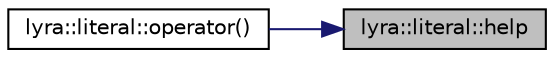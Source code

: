 digraph "lyra::literal::help"
{
 // INTERACTIVE_SVG=YES
 // LATEX_PDF_SIZE
  edge [fontname="Helvetica",fontsize="10",labelfontname="Helvetica",labelfontsize="10"];
  node [fontname="Helvetica",fontsize="10",shape=record];
  rankdir="RL";
  Node1 [label="lyra::literal::help",height=0.2,width=0.4,color="black", fillcolor="grey75", style="filled", fontcolor="black",tooltip=" "];
  Node1 -> Node2 [dir="back",color="midnightblue",fontsize="10",style="solid",fontname="Helvetica"];
  Node2 [label="lyra::literal::operator()",height=0.2,width=0.4,color="black", fillcolor="white", style="filled",URL="$classlyra_1_1literal.html#adef32e877e7cf8924a4debb370bb58cb",tooltip=" "];
}
